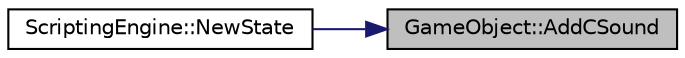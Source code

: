 digraph "GameObject::AddCSound"
{
 // LATEX_PDF_SIZE
  edge [fontname="Helvetica",fontsize="10",labelfontname="Helvetica",labelfontsize="10"];
  node [fontname="Helvetica",fontsize="10",shape=record];
  rankdir="RL";
  Node45 [label="GameObject::AddCSound",height=0.2,width=0.4,color="black", fillcolor="grey75", style="filled", fontcolor="black",tooltip=" "];
  Node45 -> Node46 [dir="back",color="midnightblue",fontsize="10",style="solid",fontname="Helvetica"];
  Node46 [label="ScriptingEngine::NewState",height=0.2,width=0.4,color="black", fillcolor="white", style="filled",URL="$class_scripting_engine.html#a125a0c206da8e74b8f6664c4e523606a",tooltip="Sets up the engine with initial processes and variables and exposes engine functionality to lua."];
}
